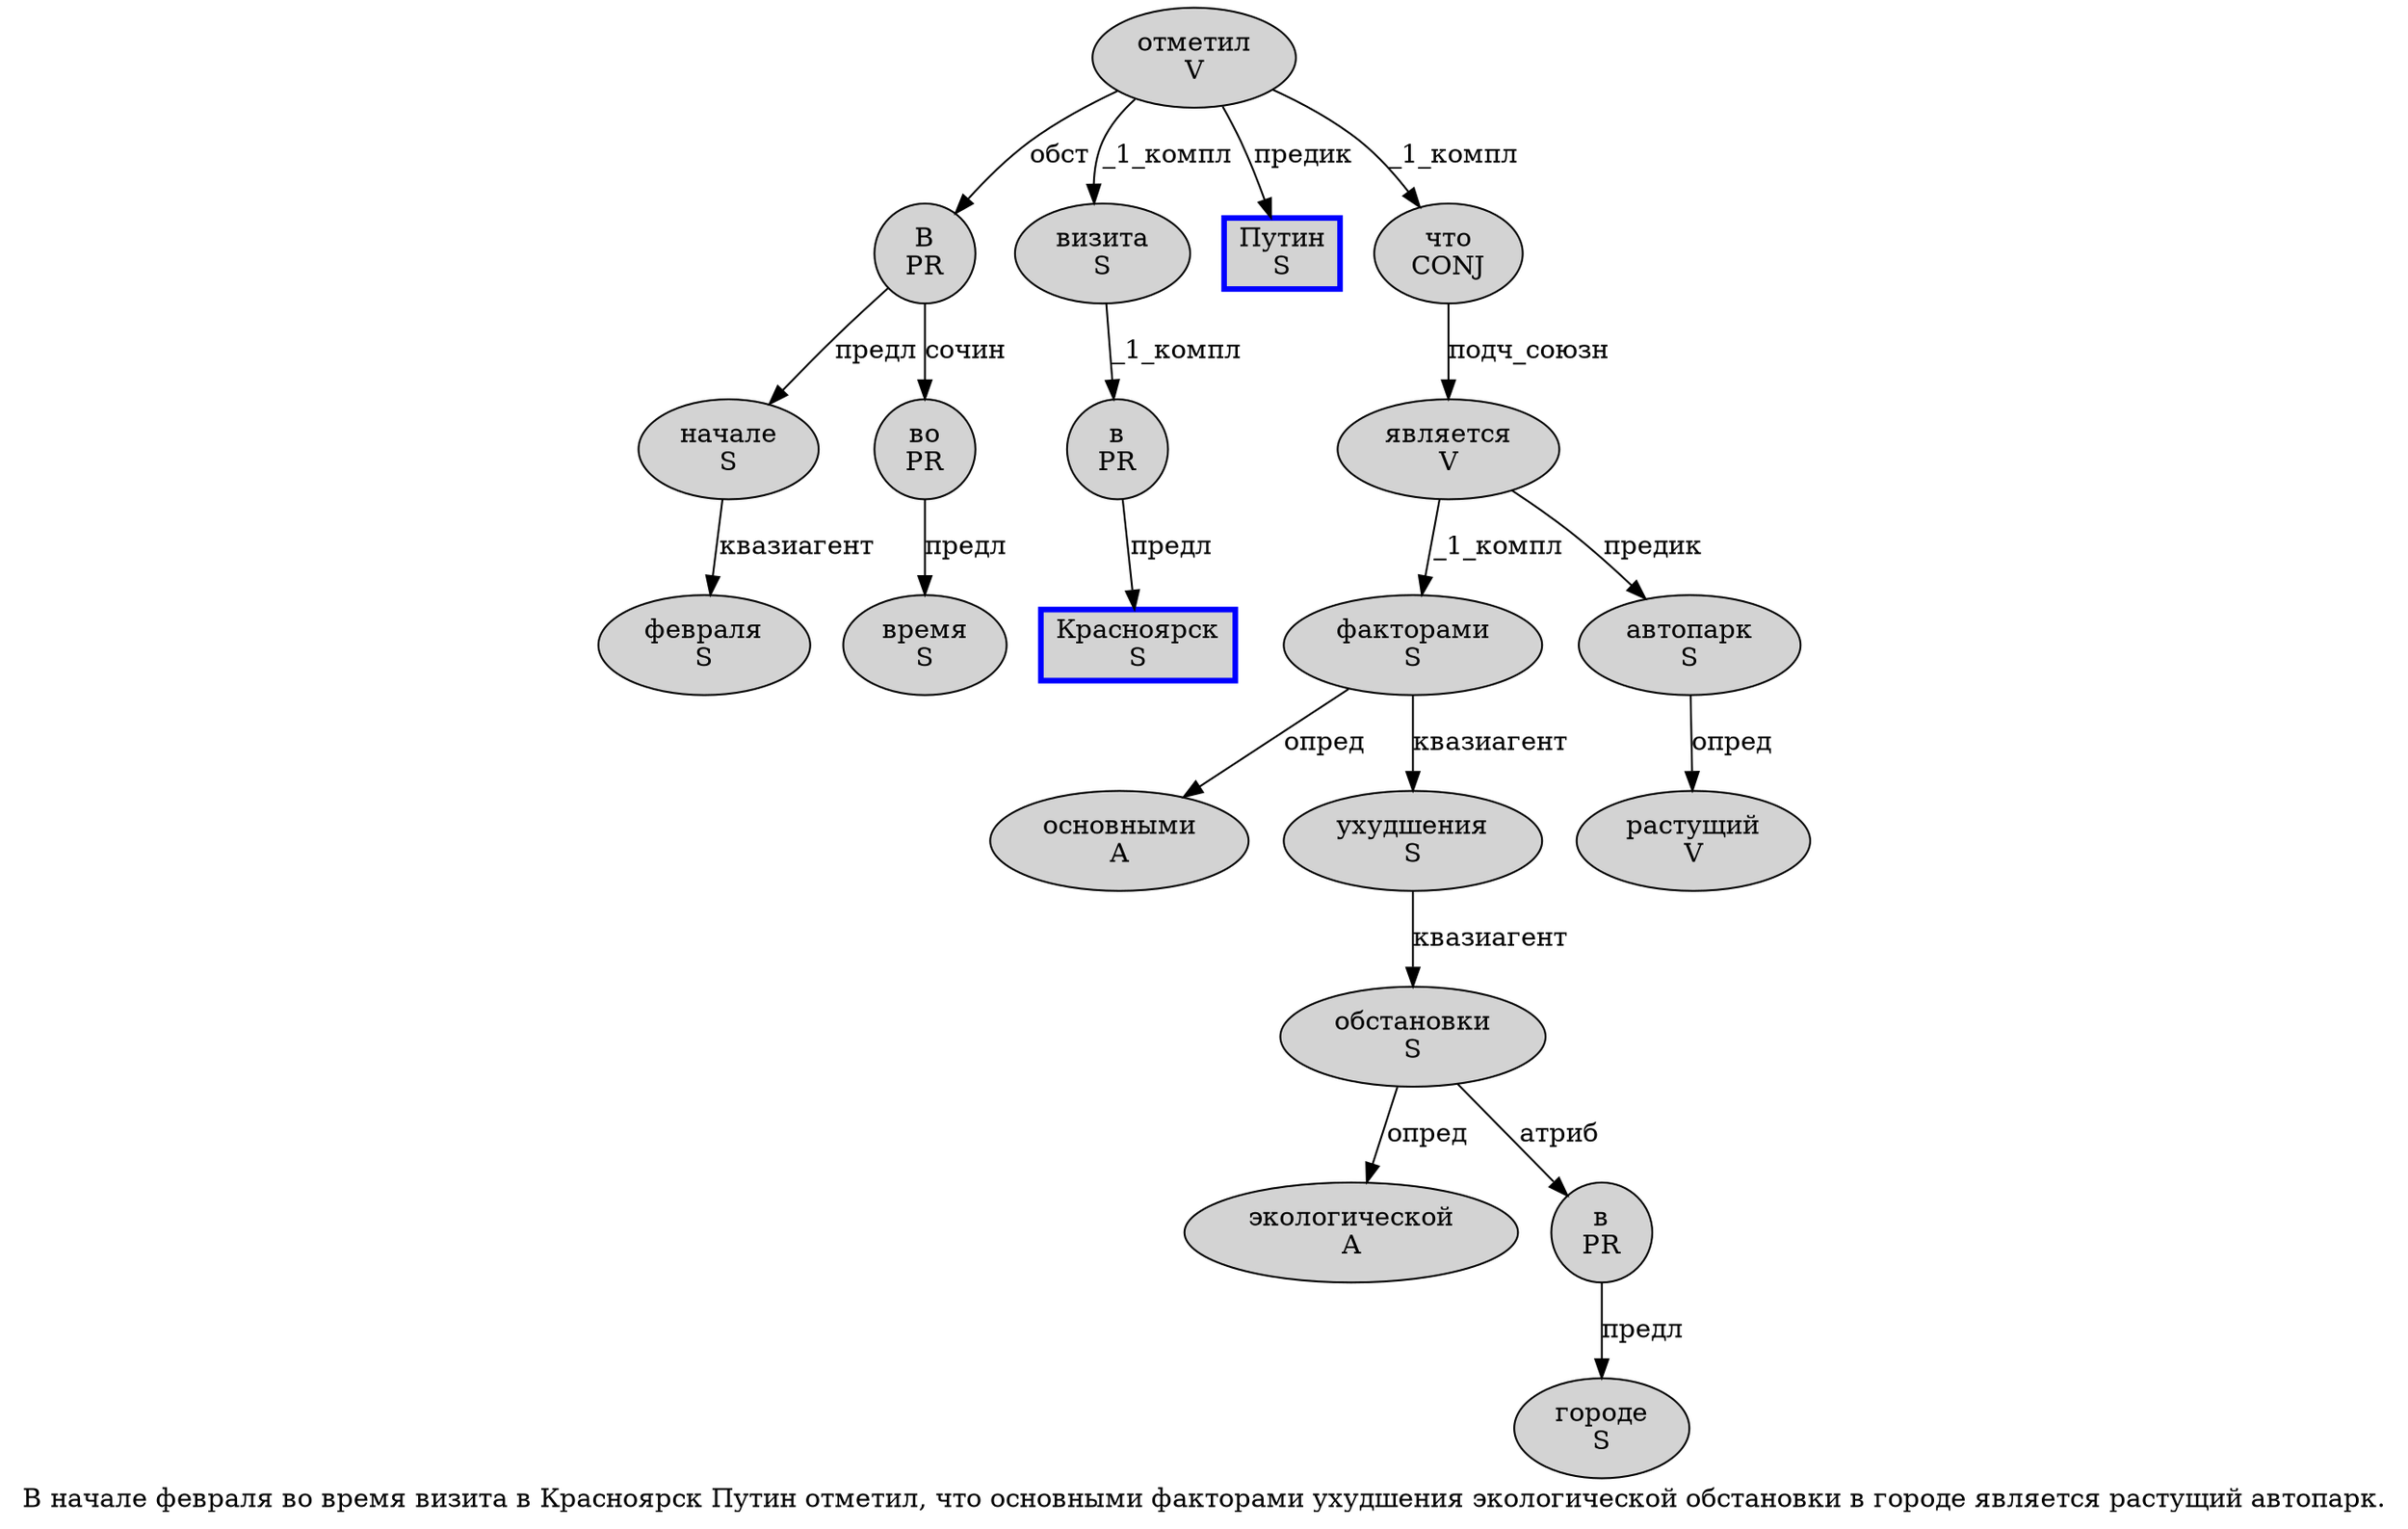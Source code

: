 digraph SENTENCE_658 {
	graph [label="В начале февраля во время визита в Красноярск Путин отметил, что основными факторами ухудшения экологической обстановки в городе является растущий автопарк."]
	node [style=filled]
		0 [label="В
PR" color="" fillcolor=lightgray penwidth=1 shape=ellipse]
		1 [label="начале
S" color="" fillcolor=lightgray penwidth=1 shape=ellipse]
		2 [label="февраля
S" color="" fillcolor=lightgray penwidth=1 shape=ellipse]
		3 [label="во
PR" color="" fillcolor=lightgray penwidth=1 shape=ellipse]
		4 [label="время
S" color="" fillcolor=lightgray penwidth=1 shape=ellipse]
		5 [label="визита
S" color="" fillcolor=lightgray penwidth=1 shape=ellipse]
		6 [label="в
PR" color="" fillcolor=lightgray penwidth=1 shape=ellipse]
		7 [label="Красноярск
S" color=blue fillcolor=lightgray penwidth=3 shape=box]
		8 [label="Путин
S" color=blue fillcolor=lightgray penwidth=3 shape=box]
		9 [label="отметил
V" color="" fillcolor=lightgray penwidth=1 shape=ellipse]
		11 [label="что
CONJ" color="" fillcolor=lightgray penwidth=1 shape=ellipse]
		12 [label="основными
A" color="" fillcolor=lightgray penwidth=1 shape=ellipse]
		13 [label="факторами
S" color="" fillcolor=lightgray penwidth=1 shape=ellipse]
		14 [label="ухудшения
S" color="" fillcolor=lightgray penwidth=1 shape=ellipse]
		15 [label="экологической
A" color="" fillcolor=lightgray penwidth=1 shape=ellipse]
		16 [label="обстановки
S" color="" fillcolor=lightgray penwidth=1 shape=ellipse]
		17 [label="в
PR" color="" fillcolor=lightgray penwidth=1 shape=ellipse]
		18 [label="городе
S" color="" fillcolor=lightgray penwidth=1 shape=ellipse]
		19 [label="является
V" color="" fillcolor=lightgray penwidth=1 shape=ellipse]
		20 [label="растущий
V" color="" fillcolor=lightgray penwidth=1 shape=ellipse]
		21 [label="автопарк
S" color="" fillcolor=lightgray penwidth=1 shape=ellipse]
			17 -> 18 [label="предл"]
			3 -> 4 [label="предл"]
			9 -> 0 [label="обст"]
			9 -> 5 [label="_1_компл"]
			9 -> 8 [label="предик"]
			9 -> 11 [label="_1_компл"]
			6 -> 7 [label="предл"]
			16 -> 15 [label="опред"]
			16 -> 17 [label="атриб"]
			19 -> 13 [label="_1_компл"]
			19 -> 21 [label="предик"]
			21 -> 20 [label="опред"]
			5 -> 6 [label="_1_компл"]
			13 -> 12 [label="опред"]
			13 -> 14 [label="квазиагент"]
			0 -> 1 [label="предл"]
			0 -> 3 [label="сочин"]
			1 -> 2 [label="квазиагент"]
			14 -> 16 [label="квазиагент"]
			11 -> 19 [label="подч_союзн"]
}